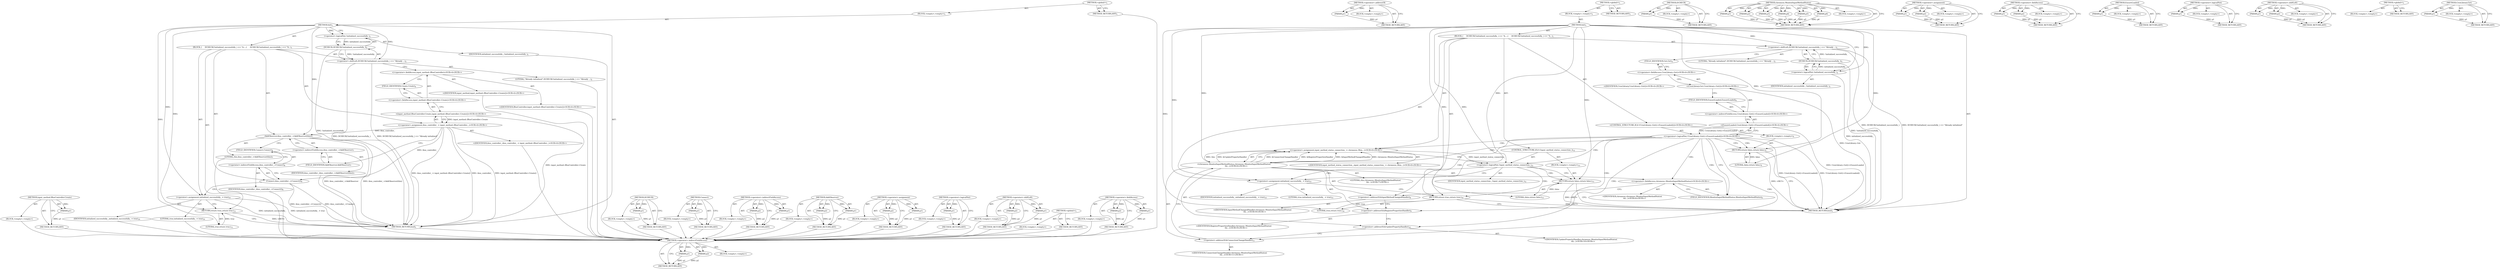 digraph "&lt;operator&gt;.fieldAccess" {
vulnerable_89 [label=<(METHOD,&lt;operator&gt;.indirectFieldAccess)>];
vulnerable_90 [label=<(PARAM,p1)>];
vulnerable_91 [label=<(PARAM,p2)>];
vulnerable_92 [label=<(BLOCK,&lt;empty&gt;,&lt;empty&gt;)>];
vulnerable_93 [label=<(METHOD_RETURN,ANY)>];
vulnerable_117 [label=<(METHOD,&lt;operator&gt;.addressOf)>];
vulnerable_118 [label=<(PARAM,p1)>];
vulnerable_119 [label=<(BLOCK,&lt;empty&gt;,&lt;empty&gt;)>];
vulnerable_120 [label=<(METHOD_RETURN,ANY)>];
vulnerable_6 [label=<(METHOD,&lt;global&gt;)<SUB>1</SUB>>];
vulnerable_7 [label=<(BLOCK,&lt;empty&gt;,&lt;empty&gt;)<SUB>1</SUB>>];
vulnerable_8 [label=<(METHOD,Init)<SUB>1</SUB>>];
vulnerable_9 [label=<(BLOCK,{
     DCHECK(!initialized_successfully_) &lt;&lt; &quot;A...,{
     DCHECK(!initialized_successfully_) &lt;&lt; &quot;A...)<SUB>1</SUB>>];
vulnerable_10 [label=<(&lt;operator&gt;.shiftLeft,DCHECK(!initialized_successfully_) &lt;&lt; &quot;Already ...)<SUB>2</SUB>>];
vulnerable_11 [label=<(DCHECK,DCHECK(!initialized_successfully_))<SUB>2</SUB>>];
vulnerable_12 [label=<(&lt;operator&gt;.logicalNot,!initialized_successfully_)<SUB>2</SUB>>];
vulnerable_13 [label=<(IDENTIFIER,initialized_successfully_,!initialized_successfully_)<SUB>2</SUB>>];
vulnerable_14 [label=<(LITERAL,&quot;Already initialized&quot;,DCHECK(!initialized_successfully_) &lt;&lt; &quot;Already ...)<SUB>2</SUB>>];
vulnerable_15 [label="<(CONTROL_STRUCTURE,IF,if (!CrosLibrary::Get()-&gt;EnsureLoaded()))<SUB>4</SUB>>"];
vulnerable_16 [label="<(&lt;operator&gt;.logicalNot,!CrosLibrary::Get()-&gt;EnsureLoaded())<SUB>4</SUB>>"];
vulnerable_17 [label="<(EnsureLoaded,CrosLibrary::Get()-&gt;EnsureLoaded())<SUB>4</SUB>>"];
vulnerable_18 [label="<(&lt;operator&gt;.indirectFieldAccess,CrosLibrary::Get()-&gt;EnsureLoaded)<SUB>4</SUB>>"];
vulnerable_19 [label="<(CrosLibrary.Get,CrosLibrary::Get())<SUB>4</SUB>>"];
vulnerable_20 [label="<(&lt;operator&gt;.fieldAccess,CrosLibrary::Get)<SUB>4</SUB>>"];
vulnerable_21 [label="<(IDENTIFIER,CrosLibrary,CrosLibrary::Get())<SUB>4</SUB>>"];
vulnerable_22 [label=<(FIELD_IDENTIFIER,Get,Get)<SUB>4</SUB>>];
vulnerable_23 [label=<(FIELD_IDENTIFIER,EnsureLoaded,EnsureLoaded)<SUB>4</SUB>>];
vulnerable_24 [label=<(BLOCK,&lt;empty&gt;,&lt;empty&gt;)<SUB>5</SUB>>];
vulnerable_25 [label=<(RETURN,return false;,return false;)<SUB>5</SUB>>];
vulnerable_26 [label=<(LITERAL,false,return false;)<SUB>5</SUB>>];
vulnerable_27 [label="<(&lt;operator&gt;.assignment,input_method_status_connection_ = chromeos::Mon...)<SUB>6</SUB>>"];
vulnerable_28 [label="<(IDENTIFIER,input_method_status_connection_,input_method_status_connection_ = chromeos::Mon...)<SUB>6</SUB>>"];
vulnerable_29 [label="<(chromeos.MonitorInputMethodStatus,chromeos::MonitorInputMethodStatus(
        thi...)<SUB>6</SUB>>"];
vulnerable_30 [label="<(&lt;operator&gt;.fieldAccess,chromeos::MonitorInputMethodStatus)<SUB>6</SUB>>"];
vulnerable_31 [label="<(IDENTIFIER,chromeos,chromeos::MonitorInputMethodStatus(
        thi...)<SUB>6</SUB>>"];
vulnerable_32 [label=<(FIELD_IDENTIFIER,MonitorInputMethodStatus,MonitorInputMethodStatus)<SUB>6</SUB>>];
vulnerable_33 [label="<(LITERAL,this,chromeos::MonitorInputMethodStatus(
        thi...)<SUB>7</SUB>>"];
vulnerable_34 [label=<(&lt;operator&gt;.addressOf,&amp;InputMethodChangedHandler)<SUB>8</SUB>>];
vulnerable_35 [label="<(IDENTIFIER,InputMethodChangedHandler,chromeos::MonitorInputMethodStatus(
        thi...)<SUB>8</SUB>>"];
vulnerable_36 [label=<(&lt;operator&gt;.addressOf,&amp;RegisterPropertiesHandler)<SUB>9</SUB>>];
vulnerable_37 [label="<(IDENTIFIER,RegisterPropertiesHandler,chromeos::MonitorInputMethodStatus(
        thi...)<SUB>9</SUB>>"];
vulnerable_38 [label=<(&lt;operator&gt;.addressOf,&amp;UpdatePropertyHandler)<SUB>10</SUB>>];
vulnerable_39 [label="<(IDENTIFIER,UpdatePropertyHandler,chromeos::MonitorInputMethodStatus(
        thi...)<SUB>10</SUB>>"];
vulnerable_40 [label=<(&lt;operator&gt;.addressOf,&amp;ConnectionChangeHandler)<SUB>11</SUB>>];
vulnerable_41 [label="<(IDENTIFIER,ConnectionChangeHandler,chromeos::MonitorInputMethodStatus(
        thi...)<SUB>11</SUB>>"];
vulnerable_42 [label=<(CONTROL_STRUCTURE,IF,if (!input_method_status_connection_))<SUB>12</SUB>>];
vulnerable_43 [label=<(&lt;operator&gt;.logicalNot,!input_method_status_connection_)<SUB>12</SUB>>];
vulnerable_44 [label=<(IDENTIFIER,input_method_status_connection_,!input_method_status_connection_)<SUB>12</SUB>>];
vulnerable_45 [label=<(BLOCK,&lt;empty&gt;,&lt;empty&gt;)<SUB>13</SUB>>];
vulnerable_46 [label=<(RETURN,return false;,return false;)<SUB>13</SUB>>];
vulnerable_47 [label=<(LITERAL,false,return false;)<SUB>13</SUB>>];
vulnerable_48 [label=<(&lt;operator&gt;.assignment,initialized_successfully_ = true)<SUB>15</SUB>>];
vulnerable_49 [label=<(IDENTIFIER,initialized_successfully_,initialized_successfully_ = true)<SUB>15</SUB>>];
vulnerable_50 [label=<(LITERAL,true,initialized_successfully_ = true)<SUB>15</SUB>>];
vulnerable_51 [label=<(RETURN,return true;,return true;)<SUB>16</SUB>>];
vulnerable_52 [label=<(LITERAL,true,return true;)<SUB>16</SUB>>];
vulnerable_53 [label=<(METHOD_RETURN,bool)<SUB>1</SUB>>];
vulnerable_55 [label=<(METHOD_RETURN,ANY)<SUB>1</SUB>>];
vulnerable_77 [label=<(METHOD,DCHECK)>];
vulnerable_78 [label=<(PARAM,p1)>];
vulnerable_79 [label=<(BLOCK,&lt;empty&gt;,&lt;empty&gt;)>];
vulnerable_80 [label=<(METHOD_RETURN,ANY)>];
vulnerable_108 [label=<(METHOD,chromeos.MonitorInputMethodStatus)>];
vulnerable_109 [label=<(PARAM,p1)>];
vulnerable_110 [label=<(PARAM,p2)>];
vulnerable_111 [label=<(PARAM,p3)>];
vulnerable_112 [label=<(PARAM,p4)>];
vulnerable_113 [label=<(PARAM,p5)>];
vulnerable_114 [label=<(PARAM,p6)>];
vulnerable_115 [label=<(BLOCK,&lt;empty&gt;,&lt;empty&gt;)>];
vulnerable_116 [label=<(METHOD_RETURN,ANY)>];
vulnerable_103 [label=<(METHOD,&lt;operator&gt;.assignment)>];
vulnerable_104 [label=<(PARAM,p1)>];
vulnerable_105 [label=<(PARAM,p2)>];
vulnerable_106 [label=<(BLOCK,&lt;empty&gt;,&lt;empty&gt;)>];
vulnerable_107 [label=<(METHOD_RETURN,ANY)>];
vulnerable_98 [label=<(METHOD,&lt;operator&gt;.fieldAccess)>];
vulnerable_99 [label=<(PARAM,p1)>];
vulnerable_100 [label=<(PARAM,p2)>];
vulnerable_101 [label=<(BLOCK,&lt;empty&gt;,&lt;empty&gt;)>];
vulnerable_102 [label=<(METHOD_RETURN,ANY)>];
vulnerable_85 [label=<(METHOD,EnsureLoaded)>];
vulnerable_86 [label=<(PARAM,p1)>];
vulnerable_87 [label=<(BLOCK,&lt;empty&gt;,&lt;empty&gt;)>];
vulnerable_88 [label=<(METHOD_RETURN,ANY)>];
vulnerable_81 [label=<(METHOD,&lt;operator&gt;.logicalNot)>];
vulnerable_82 [label=<(PARAM,p1)>];
vulnerable_83 [label=<(BLOCK,&lt;empty&gt;,&lt;empty&gt;)>];
vulnerable_84 [label=<(METHOD_RETURN,ANY)>];
vulnerable_72 [label=<(METHOD,&lt;operator&gt;.shiftLeft)>];
vulnerable_73 [label=<(PARAM,p1)>];
vulnerable_74 [label=<(PARAM,p2)>];
vulnerable_75 [label=<(BLOCK,&lt;empty&gt;,&lt;empty&gt;)>];
vulnerable_76 [label=<(METHOD_RETURN,ANY)>];
vulnerable_66 [label=<(METHOD,&lt;global&gt;)<SUB>1</SUB>>];
vulnerable_67 [label=<(BLOCK,&lt;empty&gt;,&lt;empty&gt;)>];
vulnerable_68 [label=<(METHOD_RETURN,ANY)>];
vulnerable_94 [label=<(METHOD,CrosLibrary.Get)>];
vulnerable_95 [label=<(PARAM,p1)>];
vulnerable_96 [label=<(BLOCK,&lt;empty&gt;,&lt;empty&gt;)>];
vulnerable_97 [label=<(METHOD_RETURN,ANY)>];
fixed_76 [label=<(METHOD,input_method.IBusController.Create)>];
fixed_77 [label=<(PARAM,p1)>];
fixed_78 [label=<(BLOCK,&lt;empty&gt;,&lt;empty&gt;)>];
fixed_79 [label=<(METHOD_RETURN,ANY)>];
fixed_6 [label=<(METHOD,&lt;global&gt;)<SUB>1</SUB>>];
fixed_7 [label=<(BLOCK,&lt;empty&gt;,&lt;empty&gt;)<SUB>1</SUB>>];
fixed_8 [label=<(METHOD,Init)<SUB>1</SUB>>];
fixed_9 [label=<(BLOCK,{
     DCHECK(!initialized_successfully_) &lt;&lt; &quot;A...,{
     DCHECK(!initialized_successfully_) &lt;&lt; &quot;A...)<SUB>1</SUB>>];
fixed_10 [label=<(&lt;operator&gt;.shiftLeft,DCHECK(!initialized_successfully_) &lt;&lt; &quot;Already ...)<SUB>2</SUB>>];
fixed_11 [label=<(DCHECK,DCHECK(!initialized_successfully_))<SUB>2</SUB>>];
fixed_12 [label=<(&lt;operator&gt;.logicalNot,!initialized_successfully_)<SUB>2</SUB>>];
fixed_13 [label=<(IDENTIFIER,initialized_successfully_,!initialized_successfully_)<SUB>2</SUB>>];
fixed_14 [label=<(LITERAL,&quot;Already initialized&quot;,DCHECK(!initialized_successfully_) &lt;&lt; &quot;Already ...)<SUB>2</SUB>>];
fixed_15 [label="<(&lt;operator&gt;.assignment,ibus_controller_ = input_method::IBusController...)<SUB>4</SUB>>"];
fixed_16 [label="<(IDENTIFIER,ibus_controller_,ibus_controller_ = input_method::IBusController...)<SUB>4</SUB>>"];
fixed_17 [label="<(input_method.IBusController.Create,input_method::IBusController::Create())<SUB>4</SUB>>"];
fixed_18 [label="<(&lt;operator&gt;.fieldAccess,input_method::IBusController::Create)<SUB>4</SUB>>"];
fixed_19 [label="<(&lt;operator&gt;.fieldAccess,input_method::IBusController)<SUB>4</SUB>>"];
fixed_20 [label="<(IDENTIFIER,input_method,input_method::IBusController::Create())<SUB>4</SUB>>"];
fixed_21 [label="<(IDENTIFIER,IBusController,input_method::IBusController::Create())<SUB>4</SUB>>"];
fixed_22 [label=<(FIELD_IDENTIFIER,Create,Create)<SUB>4</SUB>>];
fixed_23 [label=<(AddObserver,ibus_controller_-&gt;AddObserver(this))<SUB>7</SUB>>];
fixed_24 [label=<(&lt;operator&gt;.indirectFieldAccess,ibus_controller_-&gt;AddObserver)<SUB>7</SUB>>];
fixed_25 [label=<(IDENTIFIER,ibus_controller_,ibus_controller_-&gt;AddObserver(this))<SUB>7</SUB>>];
fixed_26 [label=<(FIELD_IDENTIFIER,AddObserver,AddObserver)<SUB>7</SUB>>];
fixed_27 [label=<(LITERAL,this,ibus_controller_-&gt;AddObserver(this))<SUB>7</SUB>>];
fixed_28 [label=<(Connect,ibus_controller_-&gt;Connect())<SUB>8</SUB>>];
fixed_29 [label=<(&lt;operator&gt;.indirectFieldAccess,ibus_controller_-&gt;Connect)<SUB>8</SUB>>];
fixed_30 [label=<(IDENTIFIER,ibus_controller_,ibus_controller_-&gt;Connect())<SUB>8</SUB>>];
fixed_31 [label=<(FIELD_IDENTIFIER,Connect,Connect)<SUB>8</SUB>>];
fixed_32 [label=<(&lt;operator&gt;.assignment,initialized_successfully_ = true)<SUB>10</SUB>>];
fixed_33 [label=<(IDENTIFIER,initialized_successfully_,initialized_successfully_ = true)<SUB>10</SUB>>];
fixed_34 [label=<(LITERAL,true,initialized_successfully_ = true)<SUB>10</SUB>>];
fixed_35 [label=<(RETURN,return true;,return true;)<SUB>11</SUB>>];
fixed_36 [label=<(LITERAL,true,return true;)<SUB>11</SUB>>];
fixed_37 [label=<(METHOD_RETURN,bool)<SUB>1</SUB>>];
fixed_39 [label=<(METHOD_RETURN,ANY)<SUB>1</SUB>>];
fixed_63 [label=<(METHOD,DCHECK)>];
fixed_64 [label=<(PARAM,p1)>];
fixed_65 [label=<(BLOCK,&lt;empty&gt;,&lt;empty&gt;)>];
fixed_66 [label=<(METHOD_RETURN,ANY)>];
fixed_95 [label=<(METHOD,Connect)>];
fixed_96 [label=<(PARAM,p1)>];
fixed_97 [label=<(BLOCK,&lt;empty&gt;,&lt;empty&gt;)>];
fixed_98 [label=<(METHOD_RETURN,ANY)>];
fixed_90 [label=<(METHOD,&lt;operator&gt;.indirectFieldAccess)>];
fixed_91 [label=<(PARAM,p1)>];
fixed_92 [label=<(PARAM,p2)>];
fixed_93 [label=<(BLOCK,&lt;empty&gt;,&lt;empty&gt;)>];
fixed_94 [label=<(METHOD_RETURN,ANY)>];
fixed_85 [label=<(METHOD,AddObserver)>];
fixed_86 [label=<(PARAM,p1)>];
fixed_87 [label=<(PARAM,p2)>];
fixed_88 [label=<(BLOCK,&lt;empty&gt;,&lt;empty&gt;)>];
fixed_89 [label=<(METHOD_RETURN,ANY)>];
fixed_71 [label=<(METHOD,&lt;operator&gt;.assignment)>];
fixed_72 [label=<(PARAM,p1)>];
fixed_73 [label=<(PARAM,p2)>];
fixed_74 [label=<(BLOCK,&lt;empty&gt;,&lt;empty&gt;)>];
fixed_75 [label=<(METHOD_RETURN,ANY)>];
fixed_67 [label=<(METHOD,&lt;operator&gt;.logicalNot)>];
fixed_68 [label=<(PARAM,p1)>];
fixed_69 [label=<(BLOCK,&lt;empty&gt;,&lt;empty&gt;)>];
fixed_70 [label=<(METHOD_RETURN,ANY)>];
fixed_58 [label=<(METHOD,&lt;operator&gt;.shiftLeft)>];
fixed_59 [label=<(PARAM,p1)>];
fixed_60 [label=<(PARAM,p2)>];
fixed_61 [label=<(BLOCK,&lt;empty&gt;,&lt;empty&gt;)>];
fixed_62 [label=<(METHOD_RETURN,ANY)>];
fixed_52 [label=<(METHOD,&lt;global&gt;)<SUB>1</SUB>>];
fixed_53 [label=<(BLOCK,&lt;empty&gt;,&lt;empty&gt;)>];
fixed_54 [label=<(METHOD_RETURN,ANY)>];
fixed_80 [label=<(METHOD,&lt;operator&gt;.fieldAccess)>];
fixed_81 [label=<(PARAM,p1)>];
fixed_82 [label=<(PARAM,p2)>];
fixed_83 [label=<(BLOCK,&lt;empty&gt;,&lt;empty&gt;)>];
fixed_84 [label=<(METHOD_RETURN,ANY)>];
vulnerable_89 -> vulnerable_90  [key=0, label="AST: "];
vulnerable_89 -> vulnerable_90  [key=1, label="DDG: "];
vulnerable_89 -> vulnerable_92  [key=0, label="AST: "];
vulnerable_89 -> vulnerable_91  [key=0, label="AST: "];
vulnerable_89 -> vulnerable_91  [key=1, label="DDG: "];
vulnerable_89 -> vulnerable_93  [key=0, label="AST: "];
vulnerable_89 -> vulnerable_93  [key=1, label="CFG: "];
vulnerable_90 -> vulnerable_93  [key=0, label="DDG: p1"];
vulnerable_91 -> vulnerable_93  [key=0, label="DDG: p2"];
vulnerable_117 -> vulnerable_118  [key=0, label="AST: "];
vulnerable_117 -> vulnerable_118  [key=1, label="DDG: "];
vulnerable_117 -> vulnerable_119  [key=0, label="AST: "];
vulnerable_117 -> vulnerable_120  [key=0, label="AST: "];
vulnerable_117 -> vulnerable_120  [key=1, label="CFG: "];
vulnerable_118 -> vulnerable_120  [key=0, label="DDG: p1"];
vulnerable_6 -> vulnerable_7  [key=0, label="AST: "];
vulnerable_6 -> vulnerable_55  [key=0, label="AST: "];
vulnerable_6 -> vulnerable_55  [key=1, label="CFG: "];
vulnerable_7 -> vulnerable_8  [key=0, label="AST: "];
vulnerable_8 -> vulnerable_9  [key=0, label="AST: "];
vulnerable_8 -> vulnerable_53  [key=0, label="AST: "];
vulnerable_8 -> vulnerable_12  [key=0, label="CFG: "];
vulnerable_8 -> vulnerable_12  [key=1, label="DDG: "];
vulnerable_8 -> vulnerable_48  [key=0, label="DDG: "];
vulnerable_8 -> vulnerable_51  [key=0, label="DDG: "];
vulnerable_8 -> vulnerable_10  [key=0, label="DDG: "];
vulnerable_8 -> vulnerable_52  [key=0, label="DDG: "];
vulnerable_8 -> vulnerable_25  [key=0, label="DDG: "];
vulnerable_8 -> vulnerable_29  [key=0, label="DDG: "];
vulnerable_8 -> vulnerable_43  [key=0, label="DDG: "];
vulnerable_8 -> vulnerable_46  [key=0, label="DDG: "];
vulnerable_8 -> vulnerable_26  [key=0, label="DDG: "];
vulnerable_8 -> vulnerable_47  [key=0, label="DDG: "];
vulnerable_9 -> vulnerable_10  [key=0, label="AST: "];
vulnerable_9 -> vulnerable_15  [key=0, label="AST: "];
vulnerable_9 -> vulnerable_27  [key=0, label="AST: "];
vulnerable_9 -> vulnerable_42  [key=0, label="AST: "];
vulnerable_9 -> vulnerable_48  [key=0, label="AST: "];
vulnerable_9 -> vulnerable_51  [key=0, label="AST: "];
vulnerable_10 -> vulnerable_11  [key=0, label="AST: "];
vulnerable_10 -> vulnerable_14  [key=0, label="AST: "];
vulnerable_10 -> vulnerable_22  [key=0, label="CFG: "];
vulnerable_10 -> vulnerable_53  [key=0, label="DDG: DCHECK(!initialized_successfully_)"];
vulnerable_10 -> vulnerable_53  [key=1, label="DDG: DCHECK(!initialized_successfully_) &lt;&lt; &quot;Already initialized&quot;"];
vulnerable_11 -> vulnerable_12  [key=0, label="AST: "];
vulnerable_11 -> vulnerable_10  [key=0, label="CFG: "];
vulnerable_11 -> vulnerable_10  [key=1, label="DDG: !initialized_successfully_"];
vulnerable_11 -> vulnerable_53  [key=0, label="DDG: !initialized_successfully_"];
vulnerable_12 -> vulnerable_13  [key=0, label="AST: "];
vulnerable_12 -> vulnerable_11  [key=0, label="CFG: "];
vulnerable_12 -> vulnerable_11  [key=1, label="DDG: initialized_successfully_"];
vulnerable_12 -> vulnerable_53  [key=0, label="DDG: initialized_successfully_"];
vulnerable_15 -> vulnerable_16  [key=0, label="AST: "];
vulnerable_15 -> vulnerable_24  [key=0, label="AST: "];
vulnerable_16 -> vulnerable_17  [key=0, label="AST: "];
vulnerable_16 -> vulnerable_25  [key=0, label="CFG: "];
vulnerable_16 -> vulnerable_25  [key=1, label="CDG: "];
vulnerable_16 -> vulnerable_32  [key=0, label="CFG: "];
vulnerable_16 -> vulnerable_32  [key=1, label="CDG: "];
vulnerable_16 -> vulnerable_53  [key=0, label="DDG: CrosLibrary::Get()-&gt;EnsureLoaded()"];
vulnerable_16 -> vulnerable_53  [key=1, label="DDG: !CrosLibrary::Get()-&gt;EnsureLoaded()"];
vulnerable_16 -> vulnerable_30  [key=0, label="CDG: "];
vulnerable_16 -> vulnerable_34  [key=0, label="CDG: "];
vulnerable_16 -> vulnerable_36  [key=0, label="CDG: "];
vulnerable_16 -> vulnerable_38  [key=0, label="CDG: "];
vulnerable_16 -> vulnerable_27  [key=0, label="CDG: "];
vulnerable_16 -> vulnerable_40  [key=0, label="CDG: "];
vulnerable_16 -> vulnerable_29  [key=0, label="CDG: "];
vulnerable_16 -> vulnerable_43  [key=0, label="CDG: "];
vulnerable_17 -> vulnerable_18  [key=0, label="AST: "];
vulnerable_17 -> vulnerable_16  [key=0, label="CFG: "];
vulnerable_17 -> vulnerable_16  [key=1, label="DDG: CrosLibrary::Get()-&gt;EnsureLoaded"];
vulnerable_17 -> vulnerable_53  [key=0, label="DDG: CrosLibrary::Get()-&gt;EnsureLoaded"];
vulnerable_18 -> vulnerable_19  [key=0, label="AST: "];
vulnerable_18 -> vulnerable_23  [key=0, label="AST: "];
vulnerable_18 -> vulnerable_17  [key=0, label="CFG: "];
vulnerable_19 -> vulnerable_20  [key=0, label="AST: "];
vulnerable_19 -> vulnerable_23  [key=0, label="CFG: "];
vulnerable_19 -> vulnerable_53  [key=0, label="DDG: CrosLibrary::Get"];
vulnerable_20 -> vulnerable_21  [key=0, label="AST: "];
vulnerable_20 -> vulnerable_22  [key=0, label="AST: "];
vulnerable_20 -> vulnerable_19  [key=0, label="CFG: "];
vulnerable_22 -> vulnerable_20  [key=0, label="CFG: "];
vulnerable_23 -> vulnerable_18  [key=0, label="CFG: "];
vulnerable_24 -> vulnerable_25  [key=0, label="AST: "];
vulnerable_25 -> vulnerable_26  [key=0, label="AST: "];
vulnerable_25 -> vulnerable_53  [key=0, label="CFG: "];
vulnerable_25 -> vulnerable_53  [key=1, label="DDG: &lt;RET&gt;"];
vulnerable_26 -> vulnerable_25  [key=0, label="DDG: false"];
vulnerable_27 -> vulnerable_28  [key=0, label="AST: "];
vulnerable_27 -> vulnerable_29  [key=0, label="AST: "];
vulnerable_27 -> vulnerable_43  [key=0, label="CFG: "];
vulnerable_27 -> vulnerable_43  [key=1, label="DDG: input_method_status_connection_"];
vulnerable_29 -> vulnerable_30  [key=0, label="AST: "];
vulnerable_29 -> vulnerable_33  [key=0, label="AST: "];
vulnerable_29 -> vulnerable_34  [key=0, label="AST: "];
vulnerable_29 -> vulnerable_36  [key=0, label="AST: "];
vulnerable_29 -> vulnerable_38  [key=0, label="AST: "];
vulnerable_29 -> vulnerable_40  [key=0, label="AST: "];
vulnerable_29 -> vulnerable_27  [key=0, label="CFG: "];
vulnerable_29 -> vulnerable_27  [key=1, label="DDG: &amp;ConnectionChangeHandler"];
vulnerable_29 -> vulnerable_27  [key=2, label="DDG: &amp;RegisterPropertiesHandler"];
vulnerable_29 -> vulnerable_27  [key=3, label="DDG: &amp;InputMethodChangedHandler"];
vulnerable_29 -> vulnerable_27  [key=4, label="DDG: chromeos::MonitorInputMethodStatus"];
vulnerable_29 -> vulnerable_27  [key=5, label="DDG: this"];
vulnerable_29 -> vulnerable_27  [key=6, label="DDG: &amp;UpdatePropertyHandler"];
vulnerable_30 -> vulnerable_31  [key=0, label="AST: "];
vulnerable_30 -> vulnerable_32  [key=0, label="AST: "];
vulnerable_30 -> vulnerable_34  [key=0, label="CFG: "];
vulnerable_32 -> vulnerable_30  [key=0, label="CFG: "];
vulnerable_34 -> vulnerable_35  [key=0, label="AST: "];
vulnerable_34 -> vulnerable_36  [key=0, label="CFG: "];
vulnerable_36 -> vulnerable_37  [key=0, label="AST: "];
vulnerable_36 -> vulnerable_38  [key=0, label="CFG: "];
vulnerable_38 -> vulnerable_39  [key=0, label="AST: "];
vulnerable_38 -> vulnerable_40  [key=0, label="CFG: "];
vulnerable_40 -> vulnerable_41  [key=0, label="AST: "];
vulnerable_40 -> vulnerable_29  [key=0, label="CFG: "];
vulnerable_42 -> vulnerable_43  [key=0, label="AST: "];
vulnerable_42 -> vulnerable_45  [key=0, label="AST: "];
vulnerable_43 -> vulnerable_44  [key=0, label="AST: "];
vulnerable_43 -> vulnerable_46  [key=0, label="CFG: "];
vulnerable_43 -> vulnerable_46  [key=1, label="CDG: "];
vulnerable_43 -> vulnerable_48  [key=0, label="CFG: "];
vulnerable_43 -> vulnerable_48  [key=1, label="CDG: "];
vulnerable_43 -> vulnerable_51  [key=0, label="CDG: "];
vulnerable_45 -> vulnerable_46  [key=0, label="AST: "];
vulnerable_46 -> vulnerable_47  [key=0, label="AST: "];
vulnerable_46 -> vulnerable_53  [key=0, label="CFG: "];
vulnerable_46 -> vulnerable_53  [key=1, label="DDG: &lt;RET&gt;"];
vulnerable_47 -> vulnerable_46  [key=0, label="DDG: false"];
vulnerable_48 -> vulnerable_49  [key=0, label="AST: "];
vulnerable_48 -> vulnerable_50  [key=0, label="AST: "];
vulnerable_48 -> vulnerable_51  [key=0, label="CFG: "];
vulnerable_51 -> vulnerable_52  [key=0, label="AST: "];
vulnerable_51 -> vulnerable_53  [key=0, label="CFG: "];
vulnerable_51 -> vulnerable_53  [key=1, label="DDG: &lt;RET&gt;"];
vulnerable_52 -> vulnerable_51  [key=0, label="DDG: true"];
vulnerable_77 -> vulnerable_78  [key=0, label="AST: "];
vulnerable_77 -> vulnerable_78  [key=1, label="DDG: "];
vulnerable_77 -> vulnerable_79  [key=0, label="AST: "];
vulnerable_77 -> vulnerable_80  [key=0, label="AST: "];
vulnerable_77 -> vulnerable_80  [key=1, label="CFG: "];
vulnerable_78 -> vulnerable_80  [key=0, label="DDG: p1"];
vulnerable_108 -> vulnerable_109  [key=0, label="AST: "];
vulnerable_108 -> vulnerable_109  [key=1, label="DDG: "];
vulnerable_108 -> vulnerable_115  [key=0, label="AST: "];
vulnerable_108 -> vulnerable_110  [key=0, label="AST: "];
vulnerable_108 -> vulnerable_110  [key=1, label="DDG: "];
vulnerable_108 -> vulnerable_116  [key=0, label="AST: "];
vulnerable_108 -> vulnerable_116  [key=1, label="CFG: "];
vulnerable_108 -> vulnerable_111  [key=0, label="AST: "];
vulnerable_108 -> vulnerable_111  [key=1, label="DDG: "];
vulnerable_108 -> vulnerable_112  [key=0, label="AST: "];
vulnerable_108 -> vulnerable_112  [key=1, label="DDG: "];
vulnerable_108 -> vulnerable_113  [key=0, label="AST: "];
vulnerable_108 -> vulnerable_113  [key=1, label="DDG: "];
vulnerable_108 -> vulnerable_114  [key=0, label="AST: "];
vulnerable_108 -> vulnerable_114  [key=1, label="DDG: "];
vulnerable_109 -> vulnerable_116  [key=0, label="DDG: p1"];
vulnerable_110 -> vulnerable_116  [key=0, label="DDG: p2"];
vulnerable_111 -> vulnerable_116  [key=0, label="DDG: p3"];
vulnerable_112 -> vulnerable_116  [key=0, label="DDG: p4"];
vulnerable_113 -> vulnerable_116  [key=0, label="DDG: p5"];
vulnerable_114 -> vulnerable_116  [key=0, label="DDG: p6"];
vulnerable_103 -> vulnerable_104  [key=0, label="AST: "];
vulnerable_103 -> vulnerable_104  [key=1, label="DDG: "];
vulnerable_103 -> vulnerable_106  [key=0, label="AST: "];
vulnerable_103 -> vulnerable_105  [key=0, label="AST: "];
vulnerable_103 -> vulnerable_105  [key=1, label="DDG: "];
vulnerable_103 -> vulnerable_107  [key=0, label="AST: "];
vulnerable_103 -> vulnerable_107  [key=1, label="CFG: "];
vulnerable_104 -> vulnerable_107  [key=0, label="DDG: p1"];
vulnerable_105 -> vulnerable_107  [key=0, label="DDG: p2"];
vulnerable_98 -> vulnerable_99  [key=0, label="AST: "];
vulnerable_98 -> vulnerable_99  [key=1, label="DDG: "];
vulnerable_98 -> vulnerable_101  [key=0, label="AST: "];
vulnerable_98 -> vulnerable_100  [key=0, label="AST: "];
vulnerable_98 -> vulnerable_100  [key=1, label="DDG: "];
vulnerable_98 -> vulnerable_102  [key=0, label="AST: "];
vulnerable_98 -> vulnerable_102  [key=1, label="CFG: "];
vulnerable_99 -> vulnerable_102  [key=0, label="DDG: p1"];
vulnerable_100 -> vulnerable_102  [key=0, label="DDG: p2"];
vulnerable_85 -> vulnerable_86  [key=0, label="AST: "];
vulnerable_85 -> vulnerable_86  [key=1, label="DDG: "];
vulnerable_85 -> vulnerable_87  [key=0, label="AST: "];
vulnerable_85 -> vulnerable_88  [key=0, label="AST: "];
vulnerable_85 -> vulnerable_88  [key=1, label="CFG: "];
vulnerable_86 -> vulnerable_88  [key=0, label="DDG: p1"];
vulnerable_81 -> vulnerable_82  [key=0, label="AST: "];
vulnerable_81 -> vulnerable_82  [key=1, label="DDG: "];
vulnerable_81 -> vulnerable_83  [key=0, label="AST: "];
vulnerable_81 -> vulnerable_84  [key=0, label="AST: "];
vulnerable_81 -> vulnerable_84  [key=1, label="CFG: "];
vulnerable_82 -> vulnerable_84  [key=0, label="DDG: p1"];
vulnerable_72 -> vulnerable_73  [key=0, label="AST: "];
vulnerable_72 -> vulnerable_73  [key=1, label="DDG: "];
vulnerable_72 -> vulnerable_75  [key=0, label="AST: "];
vulnerable_72 -> vulnerable_74  [key=0, label="AST: "];
vulnerable_72 -> vulnerable_74  [key=1, label="DDG: "];
vulnerable_72 -> vulnerable_76  [key=0, label="AST: "];
vulnerable_72 -> vulnerable_76  [key=1, label="CFG: "];
vulnerable_73 -> vulnerable_76  [key=0, label="DDG: p1"];
vulnerable_74 -> vulnerable_76  [key=0, label="DDG: p2"];
vulnerable_66 -> vulnerable_67  [key=0, label="AST: "];
vulnerable_66 -> vulnerable_68  [key=0, label="AST: "];
vulnerable_66 -> vulnerable_68  [key=1, label="CFG: "];
vulnerable_94 -> vulnerable_95  [key=0, label="AST: "];
vulnerable_94 -> vulnerable_95  [key=1, label="DDG: "];
vulnerable_94 -> vulnerable_96  [key=0, label="AST: "];
vulnerable_94 -> vulnerable_97  [key=0, label="AST: "];
vulnerable_94 -> vulnerable_97  [key=1, label="CFG: "];
vulnerable_95 -> vulnerable_97  [key=0, label="DDG: p1"];
fixed_76 -> fixed_77  [key=0, label="AST: "];
fixed_76 -> fixed_77  [key=1, label="DDG: "];
fixed_76 -> fixed_78  [key=0, label="AST: "];
fixed_76 -> fixed_79  [key=0, label="AST: "];
fixed_76 -> fixed_79  [key=1, label="CFG: "];
fixed_77 -> fixed_79  [key=0, label="DDG: p1"];
fixed_78 -> vulnerable_89  [key=0];
fixed_79 -> vulnerable_89  [key=0];
fixed_6 -> fixed_7  [key=0, label="AST: "];
fixed_6 -> fixed_39  [key=0, label="AST: "];
fixed_6 -> fixed_39  [key=1, label="CFG: "];
fixed_7 -> fixed_8  [key=0, label="AST: "];
fixed_8 -> fixed_9  [key=0, label="AST: "];
fixed_8 -> fixed_37  [key=0, label="AST: "];
fixed_8 -> fixed_12  [key=0, label="CFG: "];
fixed_8 -> fixed_12  [key=1, label="DDG: "];
fixed_8 -> fixed_32  [key=0, label="DDG: "];
fixed_8 -> fixed_35  [key=0, label="DDG: "];
fixed_8 -> fixed_10  [key=0, label="DDG: "];
fixed_8 -> fixed_23  [key=0, label="DDG: "];
fixed_8 -> fixed_36  [key=0, label="DDG: "];
fixed_9 -> fixed_10  [key=0, label="AST: "];
fixed_9 -> fixed_15  [key=0, label="AST: "];
fixed_9 -> fixed_23  [key=0, label="AST: "];
fixed_9 -> fixed_28  [key=0, label="AST: "];
fixed_9 -> fixed_32  [key=0, label="AST: "];
fixed_9 -> fixed_35  [key=0, label="AST: "];
fixed_10 -> fixed_11  [key=0, label="AST: "];
fixed_10 -> fixed_14  [key=0, label="AST: "];
fixed_10 -> fixed_19  [key=0, label="CFG: "];
fixed_10 -> fixed_37  [key=0, label="DDG: DCHECK(!initialized_successfully_)"];
fixed_10 -> fixed_37  [key=1, label="DDG: DCHECK(!initialized_successfully_) &lt;&lt; &quot;Already initialized&quot;"];
fixed_11 -> fixed_12  [key=0, label="AST: "];
fixed_11 -> fixed_10  [key=0, label="CFG: "];
fixed_11 -> fixed_10  [key=1, label="DDG: !initialized_successfully_"];
fixed_11 -> fixed_37  [key=0, label="DDG: !initialized_successfully_"];
fixed_12 -> fixed_13  [key=0, label="AST: "];
fixed_12 -> fixed_11  [key=0, label="CFG: "];
fixed_12 -> fixed_11  [key=1, label="DDG: initialized_successfully_"];
fixed_13 -> vulnerable_89  [key=0];
fixed_14 -> vulnerable_89  [key=0];
fixed_15 -> fixed_16  [key=0, label="AST: "];
fixed_15 -> fixed_17  [key=0, label="AST: "];
fixed_15 -> fixed_26  [key=0, label="CFG: "];
fixed_15 -> fixed_37  [key=0, label="DDG: ibus_controller_"];
fixed_15 -> fixed_37  [key=1, label="DDG: input_method::IBusController::Create()"];
fixed_15 -> fixed_37  [key=2, label="DDG: ibus_controller_ = input_method::IBusController::Create()"];
fixed_15 -> fixed_23  [key=0, label="DDG: ibus_controller_"];
fixed_15 -> fixed_28  [key=0, label="DDG: ibus_controller_"];
fixed_16 -> vulnerable_89  [key=0];
fixed_17 -> fixed_18  [key=0, label="AST: "];
fixed_17 -> fixed_15  [key=0, label="CFG: "];
fixed_17 -> fixed_15  [key=1, label="DDG: input_method::IBusController::Create"];
fixed_17 -> fixed_37  [key=0, label="DDG: input_method::IBusController::Create"];
fixed_18 -> fixed_19  [key=0, label="AST: "];
fixed_18 -> fixed_22  [key=0, label="AST: "];
fixed_18 -> fixed_17  [key=0, label="CFG: "];
fixed_19 -> fixed_20  [key=0, label="AST: "];
fixed_19 -> fixed_21  [key=0, label="AST: "];
fixed_19 -> fixed_22  [key=0, label="CFG: "];
fixed_20 -> vulnerable_89  [key=0];
fixed_21 -> vulnerable_89  [key=0];
fixed_22 -> fixed_18  [key=0, label="CFG: "];
fixed_23 -> fixed_24  [key=0, label="AST: "];
fixed_23 -> fixed_27  [key=0, label="AST: "];
fixed_23 -> fixed_31  [key=0, label="CFG: "];
fixed_23 -> fixed_37  [key=0, label="DDG: ibus_controller_-&gt;AddObserver"];
fixed_23 -> fixed_37  [key=1, label="DDG: ibus_controller_-&gt;AddObserver(this)"];
fixed_24 -> fixed_25  [key=0, label="AST: "];
fixed_24 -> fixed_26  [key=0, label="AST: "];
fixed_24 -> fixed_23  [key=0, label="CFG: "];
fixed_25 -> vulnerable_89  [key=0];
fixed_26 -> fixed_24  [key=0, label="CFG: "];
fixed_27 -> vulnerable_89  [key=0];
fixed_28 -> fixed_29  [key=0, label="AST: "];
fixed_28 -> fixed_32  [key=0, label="CFG: "];
fixed_28 -> fixed_37  [key=0, label="DDG: ibus_controller_-&gt;Connect"];
fixed_28 -> fixed_37  [key=1, label="DDG: ibus_controller_-&gt;Connect()"];
fixed_29 -> fixed_30  [key=0, label="AST: "];
fixed_29 -> fixed_31  [key=0, label="AST: "];
fixed_29 -> fixed_28  [key=0, label="CFG: "];
fixed_30 -> vulnerable_89  [key=0];
fixed_31 -> fixed_29  [key=0, label="CFG: "];
fixed_32 -> fixed_33  [key=0, label="AST: "];
fixed_32 -> fixed_34  [key=0, label="AST: "];
fixed_32 -> fixed_35  [key=0, label="CFG: "];
fixed_32 -> fixed_37  [key=0, label="DDG: initialized_successfully_"];
fixed_32 -> fixed_37  [key=1, label="DDG: initialized_successfully_ = true"];
fixed_33 -> vulnerable_89  [key=0];
fixed_34 -> vulnerable_89  [key=0];
fixed_35 -> fixed_36  [key=0, label="AST: "];
fixed_35 -> fixed_37  [key=0, label="CFG: "];
fixed_35 -> fixed_37  [key=1, label="DDG: &lt;RET&gt;"];
fixed_36 -> fixed_35  [key=0, label="DDG: true"];
fixed_37 -> vulnerable_89  [key=0];
fixed_39 -> vulnerable_89  [key=0];
fixed_63 -> fixed_64  [key=0, label="AST: "];
fixed_63 -> fixed_64  [key=1, label="DDG: "];
fixed_63 -> fixed_65  [key=0, label="AST: "];
fixed_63 -> fixed_66  [key=0, label="AST: "];
fixed_63 -> fixed_66  [key=1, label="CFG: "];
fixed_64 -> fixed_66  [key=0, label="DDG: p1"];
fixed_65 -> vulnerable_89  [key=0];
fixed_66 -> vulnerable_89  [key=0];
fixed_95 -> fixed_96  [key=0, label="AST: "];
fixed_95 -> fixed_96  [key=1, label="DDG: "];
fixed_95 -> fixed_97  [key=0, label="AST: "];
fixed_95 -> fixed_98  [key=0, label="AST: "];
fixed_95 -> fixed_98  [key=1, label="CFG: "];
fixed_96 -> fixed_98  [key=0, label="DDG: p1"];
fixed_97 -> vulnerable_89  [key=0];
fixed_98 -> vulnerable_89  [key=0];
fixed_90 -> fixed_91  [key=0, label="AST: "];
fixed_90 -> fixed_91  [key=1, label="DDG: "];
fixed_90 -> fixed_93  [key=0, label="AST: "];
fixed_90 -> fixed_92  [key=0, label="AST: "];
fixed_90 -> fixed_92  [key=1, label="DDG: "];
fixed_90 -> fixed_94  [key=0, label="AST: "];
fixed_90 -> fixed_94  [key=1, label="CFG: "];
fixed_91 -> fixed_94  [key=0, label="DDG: p1"];
fixed_92 -> fixed_94  [key=0, label="DDG: p2"];
fixed_93 -> vulnerable_89  [key=0];
fixed_94 -> vulnerable_89  [key=0];
fixed_85 -> fixed_86  [key=0, label="AST: "];
fixed_85 -> fixed_86  [key=1, label="DDG: "];
fixed_85 -> fixed_88  [key=0, label="AST: "];
fixed_85 -> fixed_87  [key=0, label="AST: "];
fixed_85 -> fixed_87  [key=1, label="DDG: "];
fixed_85 -> fixed_89  [key=0, label="AST: "];
fixed_85 -> fixed_89  [key=1, label="CFG: "];
fixed_86 -> fixed_89  [key=0, label="DDG: p1"];
fixed_87 -> fixed_89  [key=0, label="DDG: p2"];
fixed_88 -> vulnerable_89  [key=0];
fixed_89 -> vulnerable_89  [key=0];
fixed_71 -> fixed_72  [key=0, label="AST: "];
fixed_71 -> fixed_72  [key=1, label="DDG: "];
fixed_71 -> fixed_74  [key=0, label="AST: "];
fixed_71 -> fixed_73  [key=0, label="AST: "];
fixed_71 -> fixed_73  [key=1, label="DDG: "];
fixed_71 -> fixed_75  [key=0, label="AST: "];
fixed_71 -> fixed_75  [key=1, label="CFG: "];
fixed_72 -> fixed_75  [key=0, label="DDG: p1"];
fixed_73 -> fixed_75  [key=0, label="DDG: p2"];
fixed_74 -> vulnerable_89  [key=0];
fixed_75 -> vulnerable_89  [key=0];
fixed_67 -> fixed_68  [key=0, label="AST: "];
fixed_67 -> fixed_68  [key=1, label="DDG: "];
fixed_67 -> fixed_69  [key=0, label="AST: "];
fixed_67 -> fixed_70  [key=0, label="AST: "];
fixed_67 -> fixed_70  [key=1, label="CFG: "];
fixed_68 -> fixed_70  [key=0, label="DDG: p1"];
fixed_69 -> vulnerable_89  [key=0];
fixed_70 -> vulnerable_89  [key=0];
fixed_58 -> fixed_59  [key=0, label="AST: "];
fixed_58 -> fixed_59  [key=1, label="DDG: "];
fixed_58 -> fixed_61  [key=0, label="AST: "];
fixed_58 -> fixed_60  [key=0, label="AST: "];
fixed_58 -> fixed_60  [key=1, label="DDG: "];
fixed_58 -> fixed_62  [key=0, label="AST: "];
fixed_58 -> fixed_62  [key=1, label="CFG: "];
fixed_59 -> fixed_62  [key=0, label="DDG: p1"];
fixed_60 -> fixed_62  [key=0, label="DDG: p2"];
fixed_61 -> vulnerable_89  [key=0];
fixed_62 -> vulnerable_89  [key=0];
fixed_52 -> fixed_53  [key=0, label="AST: "];
fixed_52 -> fixed_54  [key=0, label="AST: "];
fixed_52 -> fixed_54  [key=1, label="CFG: "];
fixed_53 -> vulnerable_89  [key=0];
fixed_54 -> vulnerable_89  [key=0];
fixed_80 -> fixed_81  [key=0, label="AST: "];
fixed_80 -> fixed_81  [key=1, label="DDG: "];
fixed_80 -> fixed_83  [key=0, label="AST: "];
fixed_80 -> fixed_82  [key=0, label="AST: "];
fixed_80 -> fixed_82  [key=1, label="DDG: "];
fixed_80 -> fixed_84  [key=0, label="AST: "];
fixed_80 -> fixed_84  [key=1, label="CFG: "];
fixed_81 -> fixed_84  [key=0, label="DDG: p1"];
fixed_82 -> fixed_84  [key=0, label="DDG: p2"];
fixed_83 -> vulnerable_89  [key=0];
fixed_84 -> vulnerable_89  [key=0];
}
